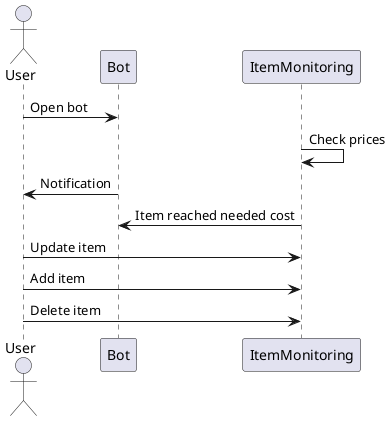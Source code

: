 @startuml
actor       User       as Foo
participant Bot as Foo1
participant ItemMonitoring as Foo2

Foo -> Foo1 : Open bot
Foo2 -> Foo2 : Check prices
Foo1 -> Foo: Notification
Foo2 -> Foo1: Item reached needed cost
Foo -> Foo2 : Update item
Foo -> Foo2 : Add item
Foo -> Foo2 : Delete item


@enduml
